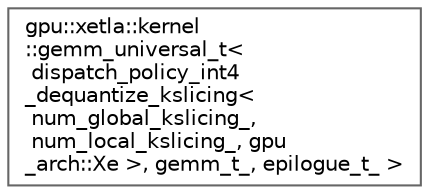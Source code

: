 digraph "Graphical Class Hierarchy"
{
 // LATEX_PDF_SIZE
  bgcolor="transparent";
  edge [fontname=Helvetica,fontsize=10,labelfontname=Helvetica,labelfontsize=10];
  node [fontname=Helvetica,fontsize=10,shape=box,height=0.2,width=0.4];
  rankdir="LR";
  Node0 [id="Node000000",label="gpu::xetla::kernel\l::gemm_universal_t\<\l dispatch_policy_int4\l_dequantize_kslicing\<\l num_global_kslicing_,\l num_local_kslicing_, gpu\l_arch::Xe \>, gemm_t_, epilogue_t_ \>",height=0.2,width=0.4,color="grey40", fillcolor="white", style="filled",URL="$classgpu_1_1xetla_1_1kernel_1_1gemm__universal__t_3_01dispatch__policy__int4__dequantize__kslicib2baf49ff827fd0dcc8b538d67ba0277.html",tooltip="Is the GEMM functor, specialized in bit4 matB kslicing dispatch policy and Xe architecture."];
}
